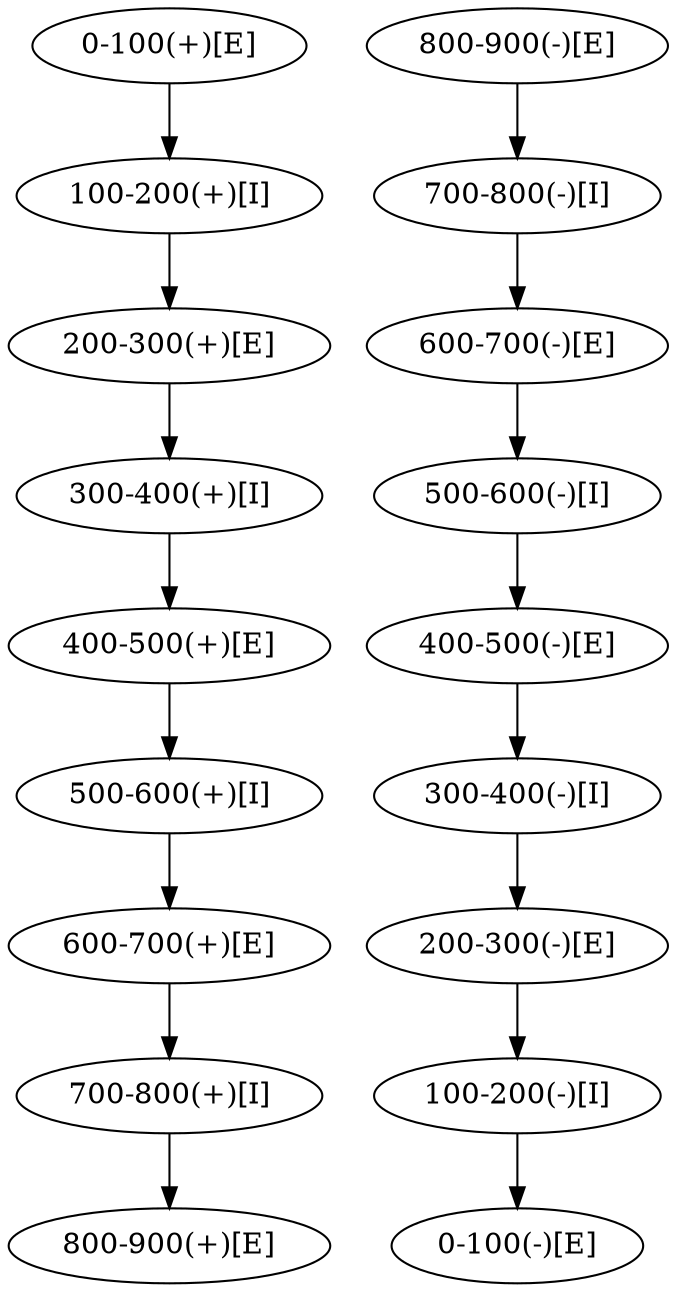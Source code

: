 strict digraph G {
"0-100(+)[E]" [ids="A.GENE1.1.1"];
"100-200(+)[I]" [ids="A.GENE1.1"];
"0-100(-)[E]" [ids="A.GENE2.1.1"];
"100-200(-)[I]" [ids="A.GENE2.1"];
"300-400(-)[I]" [ids="A.GENE2.1"];
"300-400(+)[I]" [ids="A.GENE1.1"];
"700-800(-)[I]" [ids="A.GENE2.1"];
"800-900(+)[E]" [ids="A.GENE1.1.5"];
"700-800(+)[I]" [ids="A.GENE1.1"];
"200-300(-)[E]" [ids="A.GENE2.1.2"];
"600-700(-)[E]" [ids="A.GENE2.1.4"];
"400-500(+)[E]" [ids="A.GENE1.1.3"];
"600-700(+)[E]" [ids="A.GENE1.1.4"];
"500-600(-)[I]" [ids="A.GENE2.1"];
"800-900(-)[E]" [ids="A.GENE2.1.5"];
"200-300(+)[E]" [ids="A.GENE1.1.2"];
"500-600(+)[I]" [ids="A.GENE1.1"];
"400-500(-)[E]" [ids="A.GENE2.1.3"];
"0-100(+)[E]" -> "100-200(+)[I]";
"100-200(+)[I]" -> "200-300(+)[E]";
"100-200(-)[I]" -> "0-100(-)[E]";
"300-400(-)[I]" -> "200-300(-)[E]";
"300-400(+)[I]" -> "400-500(+)[E]";
"700-800(-)[I]" -> "600-700(-)[E]";
"700-800(+)[I]" -> "800-900(+)[E]";
"200-300(-)[E]" -> "100-200(-)[I]";
"600-700(-)[E]" -> "500-600(-)[I]";
"400-500(+)[E]" -> "500-600(+)[I]";
"600-700(+)[E]" -> "700-800(+)[I]";
"500-600(-)[I]" -> "400-500(-)[E]";
"800-900(-)[E]" -> "700-800(-)[I]";
"200-300(+)[E]" -> "300-400(+)[I]";
"500-600(+)[I]" -> "600-700(+)[E]";
"400-500(-)[E]" -> "300-400(-)[I]";
}

